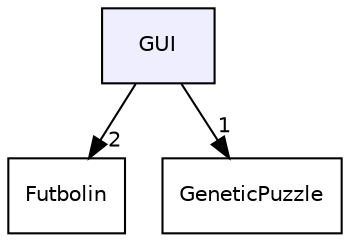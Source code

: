 digraph "GUI" {
  compound=true
  node [ fontsize="10", fontname="Helvetica"];
  edge [ labelfontsize="10", labelfontname="Helvetica"];
  dir_171b764decf33d63a7df2fab4f4bc6d8 [shape=box, label="GUI", style="filled", fillcolor="#eeeeff", pencolor="black", URL="dir_171b764decf33d63a7df2fab4f4bc6d8.html"];
  dir_44e94ccdef2ec2f96d9ed4be7bdbddc4 [shape=box label="Futbolin" URL="dir_44e94ccdef2ec2f96d9ed4be7bdbddc4.html"];
  dir_6e9916d4db3f5366b13ea2f36a5615ef [shape=box label="GeneticPuzzle" URL="dir_6e9916d4db3f5366b13ea2f36a5615ef.html"];
  dir_171b764decf33d63a7df2fab4f4bc6d8->dir_44e94ccdef2ec2f96d9ed4be7bdbddc4 [headlabel="2", labeldistance=1.5 headhref="dir_000011_000009.html"];
  dir_171b764decf33d63a7df2fab4f4bc6d8->dir_6e9916d4db3f5366b13ea2f36a5615ef [headlabel="1", labeldistance=1.5 headhref="dir_000011_000010.html"];
}
